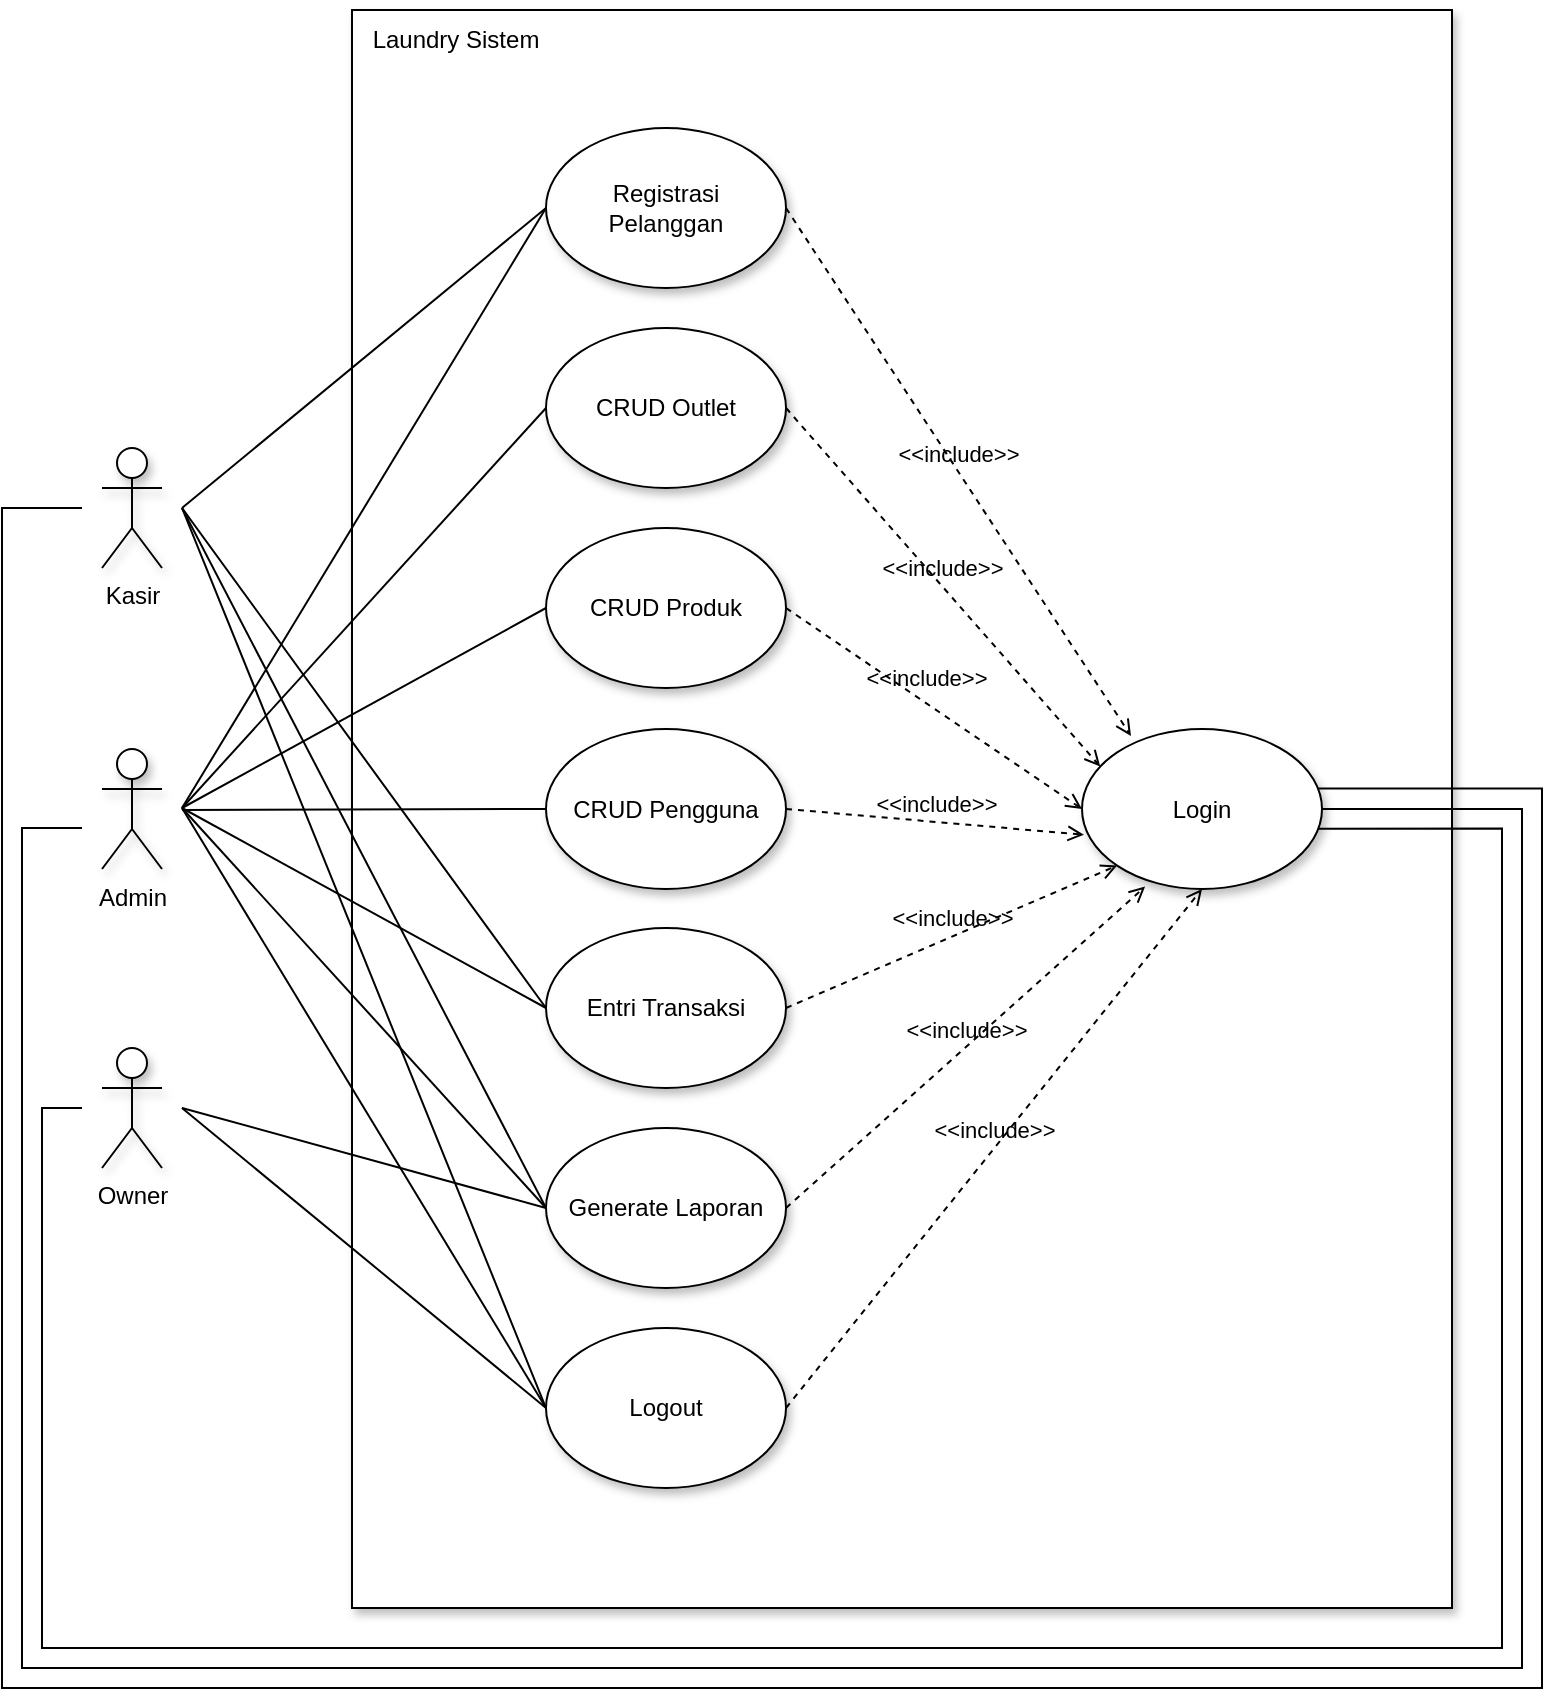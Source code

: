 <mxfile version="15.4.0" type="device"><diagram id="_dPBWcORirKz4RkAmXOZ" name="Laundry System"><mxGraphModel dx="1704" dy="1008" grid="1" gridSize="10" guides="1" tooltips="1" connect="1" arrows="1" fold="1" page="1" pageScale="1" pageWidth="827" pageHeight="1169" math="0" shadow="0"><root><mxCell id="gsyP1pzSuxkVJ4YU-otI-0"/><mxCell id="gsyP1pzSuxkVJ4YU-otI-1" parent="gsyP1pzSuxkVJ4YU-otI-0"/><mxCell id="f12W-cex-MTPpWF-gz5i-3" value="" style="rounded=0;whiteSpace=wrap;html=1;shadow=1;" parent="gsyP1pzSuxkVJ4YU-otI-1" vertex="1"><mxGeometry x="204" y="180" width="550" height="799" as="geometry"/></mxCell><mxCell id="n35KwuF_nh1rjdM1uli3-2" style="edgeStyle=none;rounded=0;orthogonalLoop=1;jettySize=auto;html=1;entryX=0;entryY=0.5;entryDx=0;entryDy=0;endArrow=none;endFill=0;" parent="gsyP1pzSuxkVJ4YU-otI-1" target="f12W-cex-MTPpWF-gz5i-15" edge="1"><mxGeometry relative="1" as="geometry"><mxPoint x="119" y="579" as="sourcePoint"/></mxGeometry></mxCell><mxCell id="n35KwuF_nh1rjdM1uli3-3" style="edgeStyle=none;rounded=0;orthogonalLoop=1;jettySize=auto;html=1;entryX=0;entryY=0.5;entryDx=0;entryDy=0;endArrow=none;endFill=0;" parent="gsyP1pzSuxkVJ4YU-otI-1" target="f12W-cex-MTPpWF-gz5i-18" edge="1"><mxGeometry relative="1" as="geometry"><mxPoint x="119" y="579" as="sourcePoint"/></mxGeometry></mxCell><mxCell id="n35KwuF_nh1rjdM1uli3-17" style="edgeStyle=orthogonalEdgeStyle;rounded=0;orthogonalLoop=1;jettySize=auto;html=1;endArrow=none;endFill=0;entryX=1;entryY=0.5;entryDx=0;entryDy=0;" parent="gsyP1pzSuxkVJ4YU-otI-1" target="f12W-cex-MTPpWF-gz5i-7" edge="1"><mxGeometry relative="1" as="geometry"><mxPoint x="69" y="589" as="sourcePoint"/><mxPoint x="769" y="589" as="targetPoint"/><Array as="points"><mxPoint x="39" y="589"/><mxPoint x="39" y="1009"/><mxPoint x="789" y="1009"/><mxPoint x="789" y="580"/></Array></mxGeometry></mxCell><mxCell id="f12W-cex-MTPpWF-gz5i-4" value="Admin" style="shape=umlActor;verticalLabelPosition=bottom;verticalAlign=top;html=1;outlineConnect=0;shadow=1;" parent="gsyP1pzSuxkVJ4YU-otI-1" vertex="1"><mxGeometry x="79" y="549.5" width="30" height="60" as="geometry"/></mxCell><mxCell id="n35KwuF_nh1rjdM1uli3-10" style="edgeStyle=none;rounded=0;orthogonalLoop=1;jettySize=auto;html=1;entryX=0;entryY=0.5;entryDx=0;entryDy=0;endArrow=none;endFill=0;" parent="gsyP1pzSuxkVJ4YU-otI-1" target="f12W-cex-MTPpWF-gz5i-11" edge="1"><mxGeometry relative="1" as="geometry"><mxPoint x="119" y="729" as="sourcePoint"/></mxGeometry></mxCell><mxCell id="n35KwuF_nh1rjdM1uli3-18" style="edgeStyle=orthogonalEdgeStyle;rounded=0;orthogonalLoop=1;jettySize=auto;html=1;endArrow=none;endFill=0;entryX=0.978;entryY=0.623;entryDx=0;entryDy=0;entryPerimeter=0;" parent="gsyP1pzSuxkVJ4YU-otI-1" target="f12W-cex-MTPpWF-gz5i-7" edge="1"><mxGeometry relative="1" as="geometry"><mxPoint x="69" y="729" as="sourcePoint"/><Array as="points"><mxPoint x="49" y="729"/><mxPoint x="49" y="999"/><mxPoint x="779" y="999"/><mxPoint x="779" y="589"/></Array><mxPoint x="769" y="615" as="targetPoint"/></mxGeometry></mxCell><mxCell id="q6VUp6dEPDN0FqYJZsF0-0" style="rounded=0;orthogonalLoop=1;jettySize=auto;html=1;entryX=0;entryY=0.5;entryDx=0;entryDy=0;endArrow=none;endFill=0;" parent="gsyP1pzSuxkVJ4YU-otI-1" target="f12W-cex-MTPpWF-gz5i-20" edge="1"><mxGeometry relative="1" as="geometry"><mxPoint x="119" y="729" as="sourcePoint"/></mxGeometry></mxCell><mxCell id="f12W-cex-MTPpWF-gz5i-5" value="Owner" style="shape=umlActor;verticalLabelPosition=bottom;verticalAlign=top;html=1;outlineConnect=0;shadow=1;" parent="gsyP1pzSuxkVJ4YU-otI-1" vertex="1"><mxGeometry x="79" y="699" width="30" height="60" as="geometry"/></mxCell><mxCell id="n35KwuF_nh1rjdM1uli3-0" style="rounded=0;orthogonalLoop=1;jettySize=auto;html=1;entryX=0;entryY=0.5;entryDx=0;entryDy=0;endArrow=none;endFill=0;" parent="gsyP1pzSuxkVJ4YU-otI-1" target="f12W-cex-MTPpWF-gz5i-15" edge="1"><mxGeometry relative="1" as="geometry"><mxPoint x="119" y="429" as="sourcePoint"/></mxGeometry></mxCell><mxCell id="n35KwuF_nh1rjdM1uli3-16" style="edgeStyle=orthogonalEdgeStyle;rounded=0;orthogonalLoop=1;jettySize=auto;html=1;endArrow=none;endFill=0;entryX=0.981;entryY=0.372;entryDx=0;entryDy=0;entryPerimeter=0;" parent="gsyP1pzSuxkVJ4YU-otI-1" target="f12W-cex-MTPpWF-gz5i-7" edge="1"><mxGeometry relative="1" as="geometry"><mxPoint x="799" y="549" as="targetPoint"/><Array as="points"><mxPoint x="29" y="429"/><mxPoint x="29" y="1019"/><mxPoint x="799" y="1019"/><mxPoint x="799" y="569"/></Array><mxPoint x="69" y="429" as="sourcePoint"/></mxGeometry></mxCell><mxCell id="f12W-cex-MTPpWF-gz5i-6" value="Kasir" style="shape=umlActor;verticalLabelPosition=bottom;verticalAlign=top;html=1;outlineConnect=0;shadow=1;" parent="gsyP1pzSuxkVJ4YU-otI-1" vertex="1"><mxGeometry x="79" y="399" width="30" height="60" as="geometry"/></mxCell><mxCell id="f12W-cex-MTPpWF-gz5i-7" value="Login" style="ellipse;whiteSpace=wrap;html=1;shadow=1;" parent="gsyP1pzSuxkVJ4YU-otI-1" vertex="1"><mxGeometry x="569" y="539.5" width="120" height="80" as="geometry"/></mxCell><mxCell id="f12W-cex-MTPpWF-gz5i-11" value="Generate Laporan" style="ellipse;whiteSpace=wrap;html=1;shadow=1;" parent="gsyP1pzSuxkVJ4YU-otI-1" vertex="1"><mxGeometry x="301" y="739" width="120" height="80" as="geometry"/></mxCell><mxCell id="f12W-cex-MTPpWF-gz5i-15" value="Registrasi&lt;br&gt;Pelanggan" style="ellipse;whiteSpace=wrap;html=1;shadow=1;" parent="gsyP1pzSuxkVJ4YU-otI-1" vertex="1"><mxGeometry x="301" y="239" width="120" height="80" as="geometry"/></mxCell><mxCell id="f12W-cex-MTPpWF-gz5i-16" value="Entri Transaksi" style="ellipse;whiteSpace=wrap;html=1;shadow=1;" parent="gsyP1pzSuxkVJ4YU-otI-1" vertex="1"><mxGeometry x="301" y="639" width="120" height="80" as="geometry"/></mxCell><mxCell id="f12W-cex-MTPpWF-gz5i-17" value="CRUD Pengguna" style="ellipse;whiteSpace=wrap;html=1;shadow=1;" parent="gsyP1pzSuxkVJ4YU-otI-1" vertex="1"><mxGeometry x="301" y="539.5" width="120" height="80" as="geometry"/></mxCell><mxCell id="f12W-cex-MTPpWF-gz5i-18" value="CRUD Outlet" style="ellipse;whiteSpace=wrap;html=1;shadow=1;" parent="gsyP1pzSuxkVJ4YU-otI-1" vertex="1"><mxGeometry x="301" y="339" width="120" height="80" as="geometry"/></mxCell><mxCell id="f12W-cex-MTPpWF-gz5i-19" value="CRUD Produk" style="ellipse;whiteSpace=wrap;html=1;shadow=1;" parent="gsyP1pzSuxkVJ4YU-otI-1" vertex="1"><mxGeometry x="301" y="439" width="120" height="80" as="geometry"/></mxCell><mxCell id="f12W-cex-MTPpWF-gz5i-20" value="Logout" style="ellipse;whiteSpace=wrap;html=1;shadow=1;" parent="gsyP1pzSuxkVJ4YU-otI-1" vertex="1"><mxGeometry x="301" y="839" width="120" height="80" as="geometry"/></mxCell><mxCell id="8n3FQLL7kpaOxGkYli2g-0" value="Laundry Sistem" style="text;html=1;strokeColor=none;fillColor=none;align=center;verticalAlign=middle;whiteSpace=wrap;rounded=0;" parent="gsyP1pzSuxkVJ4YU-otI-1" vertex="1"><mxGeometry x="211" y="180" width="90" height="30" as="geometry"/></mxCell><mxCell id="n35KwuF_nh1rjdM1uli3-4" style="edgeStyle=none;rounded=0;orthogonalLoop=1;jettySize=auto;html=1;entryX=0;entryY=0.5;entryDx=0;entryDy=0;endArrow=none;endFill=0;" parent="gsyP1pzSuxkVJ4YU-otI-1" target="f12W-cex-MTPpWF-gz5i-19" edge="1"><mxGeometry relative="1" as="geometry"><mxPoint x="119" y="579" as="sourcePoint"/><mxPoint x="304" y="459" as="targetPoint"/></mxGeometry></mxCell><mxCell id="n35KwuF_nh1rjdM1uli3-5" style="edgeStyle=none;rounded=0;orthogonalLoop=1;jettySize=auto;html=1;entryX=0;entryY=0.5;entryDx=0;entryDy=0;endArrow=none;endFill=0;" parent="gsyP1pzSuxkVJ4YU-otI-1" target="f12W-cex-MTPpWF-gz5i-17" edge="1"><mxGeometry relative="1" as="geometry"><mxPoint x="119" y="580" as="sourcePoint"/><mxPoint x="314" y="469" as="targetPoint"/></mxGeometry></mxCell><mxCell id="n35KwuF_nh1rjdM1uli3-6" style="edgeStyle=none;rounded=0;orthogonalLoop=1;jettySize=auto;html=1;entryX=0;entryY=0.5;entryDx=0;entryDy=0;endArrow=none;endFill=0;" parent="gsyP1pzSuxkVJ4YU-otI-1" target="f12W-cex-MTPpWF-gz5i-16" edge="1"><mxGeometry relative="1" as="geometry"><mxPoint x="119" y="579" as="sourcePoint"/><mxPoint x="304" y="659" as="targetPoint"/></mxGeometry></mxCell><mxCell id="n35KwuF_nh1rjdM1uli3-7" style="edgeStyle=none;rounded=0;orthogonalLoop=1;jettySize=auto;html=1;entryX=0;entryY=0.5;entryDx=0;entryDy=0;endArrow=none;endFill=0;" parent="gsyP1pzSuxkVJ4YU-otI-1" target="f12W-cex-MTPpWF-gz5i-11" edge="1"><mxGeometry relative="1" as="geometry"><mxPoint x="119" y="579" as="sourcePoint"/><mxPoint x="304" y="759" as="targetPoint"/></mxGeometry></mxCell><mxCell id="n35KwuF_nh1rjdM1uli3-8" style="rounded=0;orthogonalLoop=1;jettySize=auto;html=1;entryX=0;entryY=0.5;entryDx=0;entryDy=0;endArrow=none;endFill=0;" parent="gsyP1pzSuxkVJ4YU-otI-1" target="f12W-cex-MTPpWF-gz5i-16" edge="1"><mxGeometry relative="1" as="geometry"><mxPoint x="119" y="429" as="sourcePoint"/><mxPoint x="304" y="359" as="targetPoint"/></mxGeometry></mxCell><mxCell id="n35KwuF_nh1rjdM1uli3-9" style="rounded=0;orthogonalLoop=1;jettySize=auto;html=1;entryX=0;entryY=0.5;entryDx=0;entryDy=0;endArrow=none;endFill=0;" parent="gsyP1pzSuxkVJ4YU-otI-1" target="f12W-cex-MTPpWF-gz5i-11" edge="1"><mxGeometry relative="1" as="geometry"><mxPoint x="119" y="429" as="sourcePoint"/><mxPoint x="304" y="759" as="targetPoint"/></mxGeometry></mxCell><mxCell id="n35KwuF_nh1rjdM1uli3-22" value="&amp;lt;&amp;lt;include&amp;gt;&amp;gt;" style="edgeStyle=none;html=1;endArrow=open;verticalAlign=bottom;dashed=1;labelBackgroundColor=none;rounded=0;exitX=1;exitY=0.5;exitDx=0;exitDy=0;entryX=0;entryY=0.5;entryDx=0;entryDy=0;" parent="gsyP1pzSuxkVJ4YU-otI-1" source="f12W-cex-MTPpWF-gz5i-19" target="f12W-cex-MTPpWF-gz5i-7" edge="1"><mxGeometry x="-0.078" y="3" width="160" relative="1" as="geometry"><mxPoint x="419" y="548" as="sourcePoint"/><mxPoint x="569" y="589" as="targetPoint"/><mxPoint as="offset"/></mxGeometry></mxCell><mxCell id="n35KwuF_nh1rjdM1uli3-24" value="&amp;lt;&amp;lt;include&amp;gt;&amp;gt;" style="edgeStyle=none;html=1;endArrow=open;verticalAlign=bottom;dashed=1;labelBackgroundColor=none;rounded=0;exitX=1;exitY=0.5;exitDx=0;exitDy=0;entryX=0.076;entryY=0.235;entryDx=0;entryDy=0;entryPerimeter=0;" parent="gsyP1pzSuxkVJ4YU-otI-1" source="f12W-cex-MTPpWF-gz5i-18" target="f12W-cex-MTPpWF-gz5i-7" edge="1"><mxGeometry width="160" relative="1" as="geometry"><mxPoint x="399" y="509" as="sourcePoint"/><mxPoint x="569" y="599" as="targetPoint"/></mxGeometry></mxCell><mxCell id="n35KwuF_nh1rjdM1uli3-25" value="&amp;lt;&amp;lt;include&amp;gt;&amp;gt;" style="edgeStyle=none;html=1;endArrow=open;verticalAlign=bottom;dashed=1;labelBackgroundColor=none;rounded=0;entryX=0.204;entryY=0.043;entryDx=0;entryDy=0;entryPerimeter=0;exitX=1;exitY=0.5;exitDx=0;exitDy=0;" parent="gsyP1pzSuxkVJ4YU-otI-1" source="f12W-cex-MTPpWF-gz5i-15" target="f12W-cex-MTPpWF-gz5i-7" edge="1"><mxGeometry width="160" relative="1" as="geometry"><mxPoint x="419" y="349" as="sourcePoint"/><mxPoint x="579" y="349" as="targetPoint"/></mxGeometry></mxCell><mxCell id="n35KwuF_nh1rjdM1uli3-26" value="&amp;lt;&amp;lt;include&amp;gt;&amp;gt;" style="edgeStyle=none;html=1;endArrow=open;verticalAlign=bottom;dashed=1;labelBackgroundColor=none;rounded=0;entryX=0.008;entryY=0.661;entryDx=0;entryDy=0;entryPerimeter=0;exitX=1;exitY=0.5;exitDx=0;exitDy=0;" parent="gsyP1pzSuxkVJ4YU-otI-1" source="f12W-cex-MTPpWF-gz5i-17" target="f12W-cex-MTPpWF-gz5i-7" edge="1"><mxGeometry width="160" relative="1" as="geometry"><mxPoint x="419" y="649" as="sourcePoint"/><mxPoint x="579" y="649" as="targetPoint"/></mxGeometry></mxCell><mxCell id="n35KwuF_nh1rjdM1uli3-27" value="&amp;lt;&amp;lt;include&amp;gt;&amp;gt;" style="edgeStyle=none;html=1;endArrow=open;verticalAlign=bottom;dashed=1;labelBackgroundColor=none;rounded=0;entryX=0;entryY=1;entryDx=0;entryDy=0;exitX=1;exitY=0.5;exitDx=0;exitDy=0;" parent="gsyP1pzSuxkVJ4YU-otI-1" source="f12W-cex-MTPpWF-gz5i-16" target="f12W-cex-MTPpWF-gz5i-7" edge="1"><mxGeometry width="160" relative="1" as="geometry"><mxPoint x="419" y="749" as="sourcePoint"/><mxPoint x="579" y="749" as="targetPoint"/></mxGeometry></mxCell><mxCell id="n35KwuF_nh1rjdM1uli3-28" value="&amp;lt;&amp;lt;include&amp;gt;&amp;gt;" style="edgeStyle=none;html=1;endArrow=open;verticalAlign=bottom;dashed=1;labelBackgroundColor=none;rounded=0;entryX=0.263;entryY=0.985;entryDx=0;entryDy=0;entryPerimeter=0;exitX=1;exitY=0.5;exitDx=0;exitDy=0;" parent="gsyP1pzSuxkVJ4YU-otI-1" source="f12W-cex-MTPpWF-gz5i-11" target="f12W-cex-MTPpWF-gz5i-7" edge="1"><mxGeometry width="160" relative="1" as="geometry"><mxPoint x="409" y="848.41" as="sourcePoint"/><mxPoint x="569" y="848.41" as="targetPoint"/></mxGeometry></mxCell><mxCell id="a7K_Yf4i9pZCWFTPN8h5-0" value="&amp;lt;&amp;lt;include&amp;gt;&amp;gt;" style="edgeStyle=none;html=1;endArrow=open;verticalAlign=bottom;dashed=1;labelBackgroundColor=none;rounded=0;exitX=1;exitY=0.5;exitDx=0;exitDy=0;entryX=0.5;entryY=1;entryDx=0;entryDy=0;" parent="gsyP1pzSuxkVJ4YU-otI-1" source="f12W-cex-MTPpWF-gz5i-20" target="f12W-cex-MTPpWF-gz5i-7" edge="1"><mxGeometry width="160" relative="1" as="geometry"><mxPoint x="519" y="848.17" as="sourcePoint"/><mxPoint x="679" y="848.17" as="targetPoint"/></mxGeometry></mxCell><mxCell id="q6VUp6dEPDN0FqYJZsF0-1" style="edgeStyle=none;rounded=0;orthogonalLoop=1;jettySize=auto;html=1;entryX=0;entryY=0.5;entryDx=0;entryDy=0;endArrow=none;endFill=0;" parent="gsyP1pzSuxkVJ4YU-otI-1" target="f12W-cex-MTPpWF-gz5i-20" edge="1"><mxGeometry relative="1" as="geometry"><mxPoint x="119" y="579" as="sourcePoint"/><mxPoint x="311" y="789" as="targetPoint"/></mxGeometry></mxCell><mxCell id="q6VUp6dEPDN0FqYJZsF0-2" style="rounded=0;orthogonalLoop=1;jettySize=auto;html=1;entryX=0;entryY=0.5;entryDx=0;entryDy=0;endArrow=none;endFill=0;" parent="gsyP1pzSuxkVJ4YU-otI-1" target="f12W-cex-MTPpWF-gz5i-20" edge="1"><mxGeometry relative="1" as="geometry"><mxPoint x="119" y="429" as="sourcePoint"/><mxPoint x="311" y="689" as="targetPoint"/></mxGeometry></mxCell></root></mxGraphModel></diagram></mxfile>